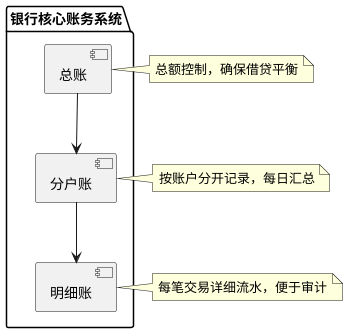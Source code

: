 @startuml
package "银行核心账务系统" {
    [总账] --> [分户账]
    [分户账] --> [明细账]
}

note right of [总账]
总额控制，确保借贷平衡
end note

note right of [分户账]
按账户分开记录，每日汇总
end note

note right of [明细账]
每笔交易详细流水，便于审计
end note
@enduml

